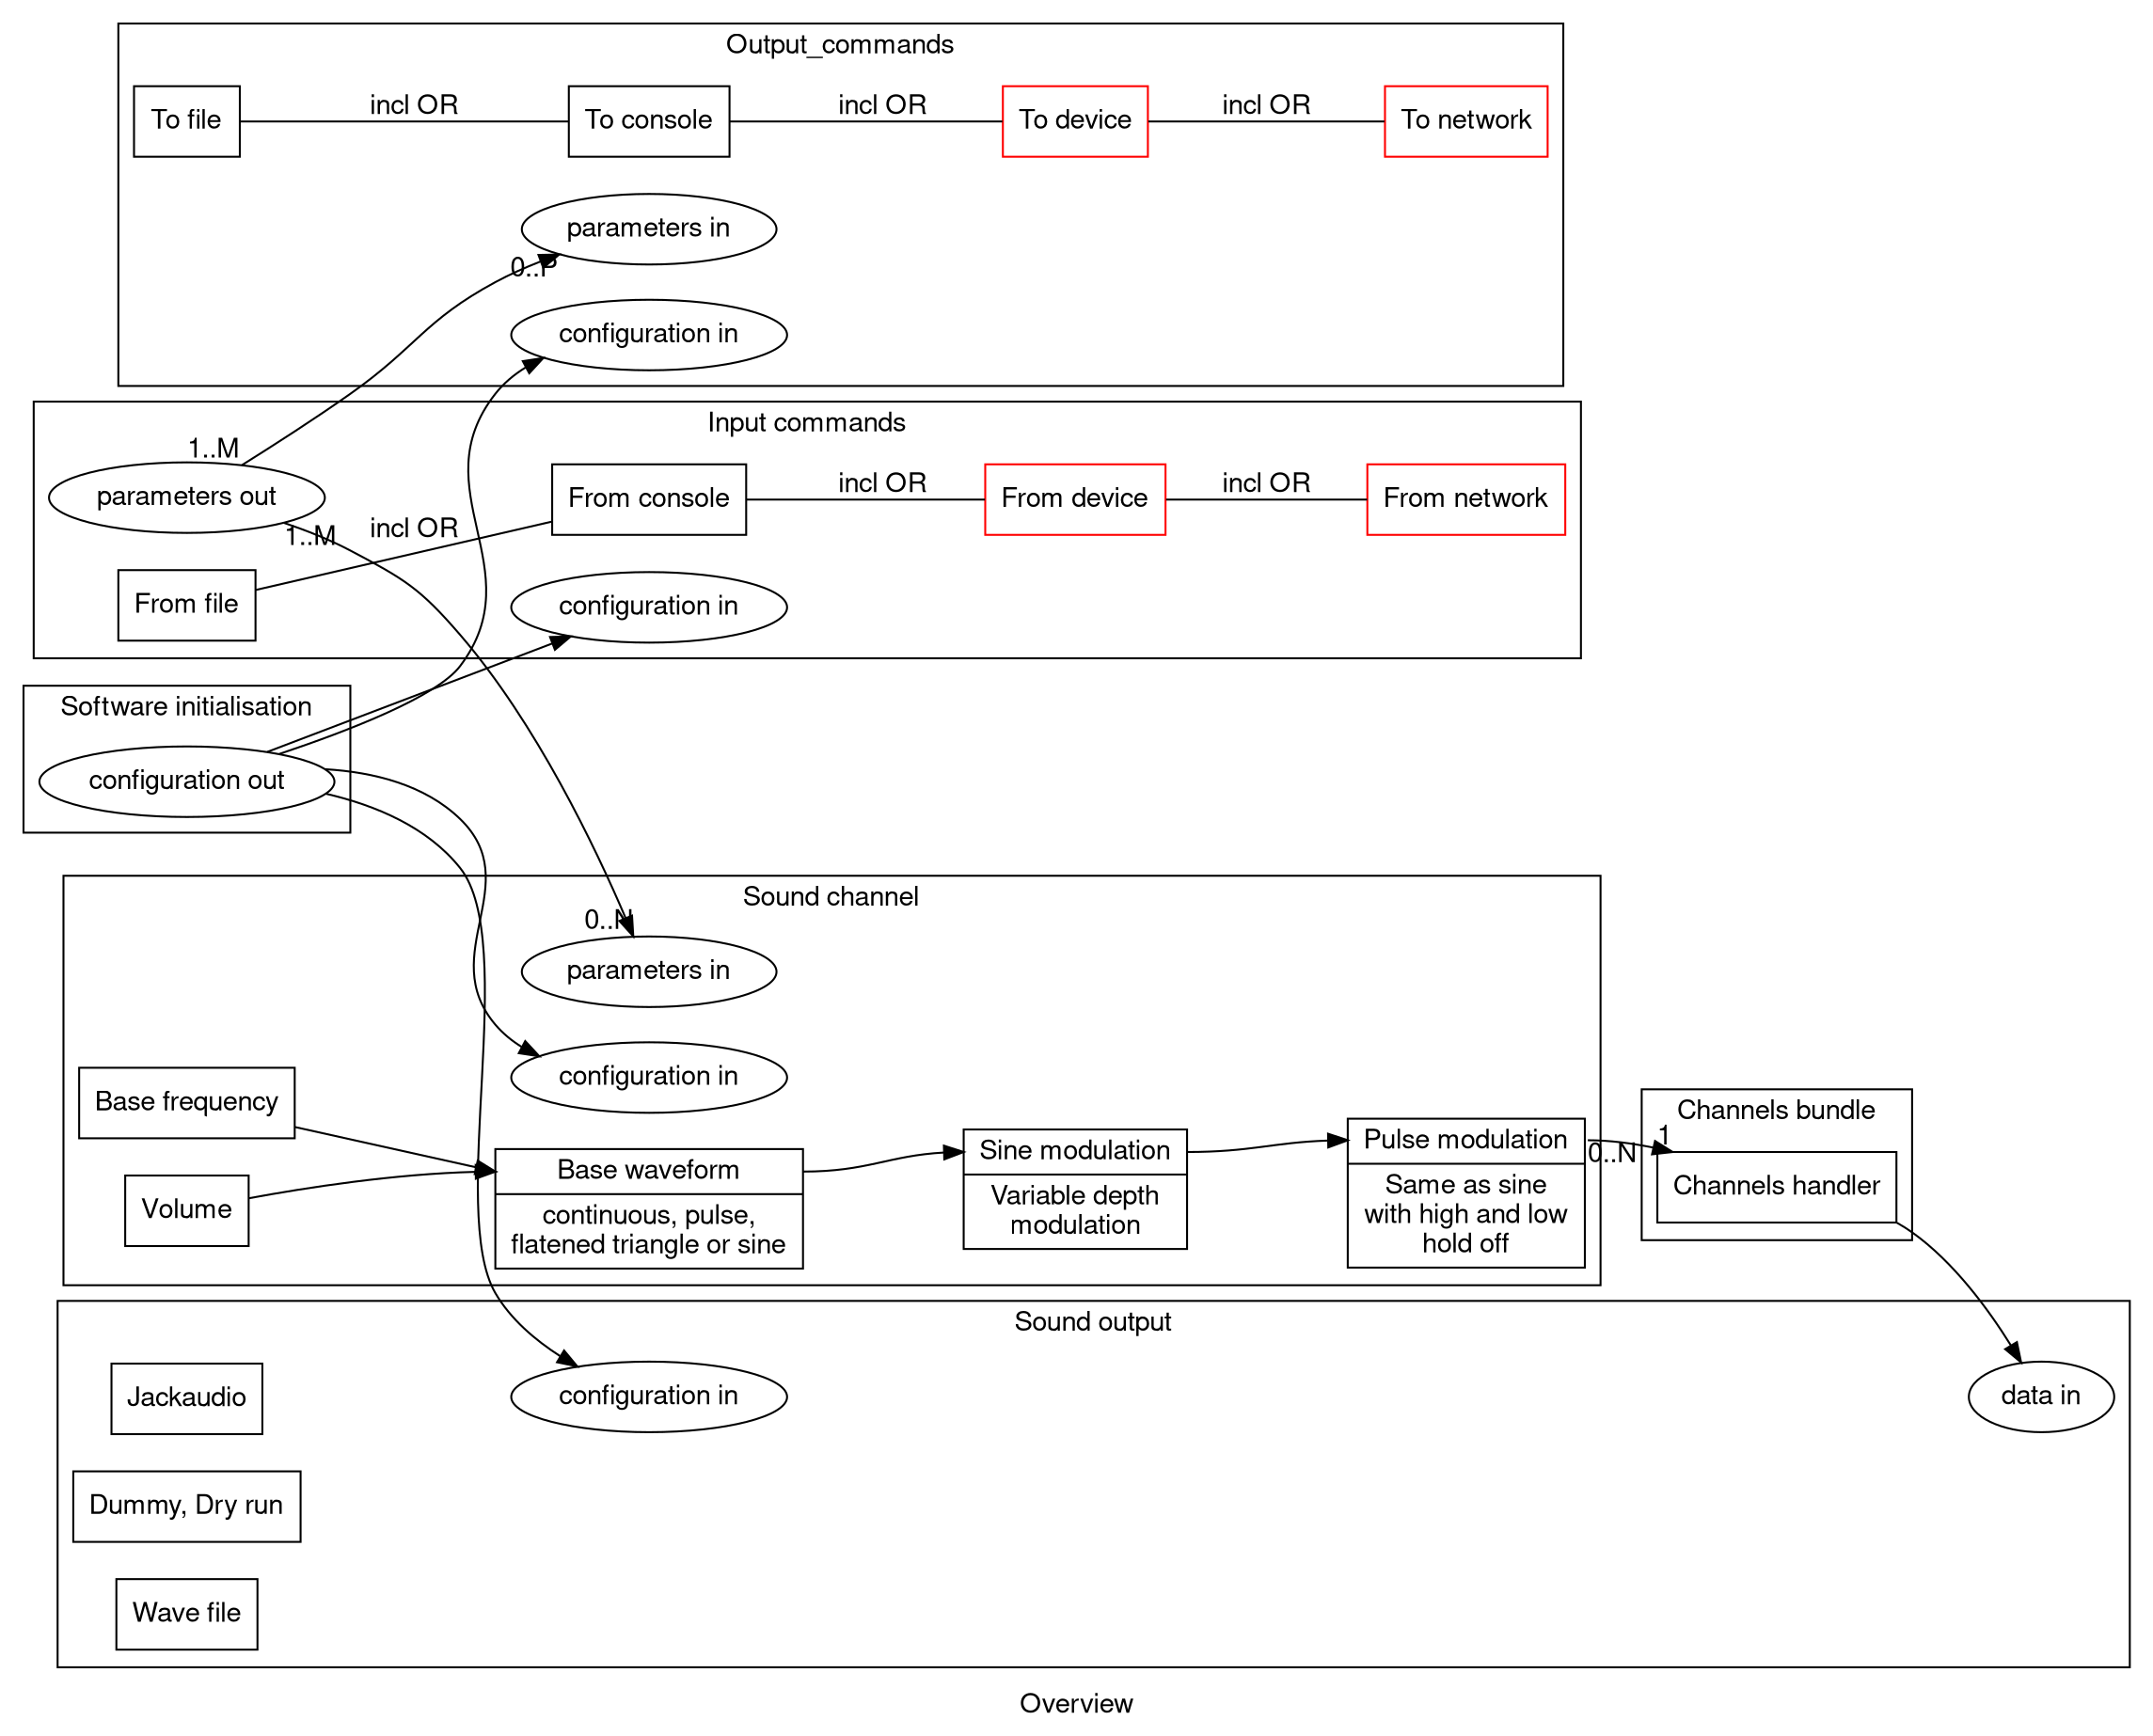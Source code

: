 digraph overview {
		newrank=true;
		comment=""
		comment="Sorry my lisp installation of graphviz is broken. I hope to fix the indentation ASAP"
		comment=""
		 fontname="Helvetica,Arial,sans-sherif"
		 node [fontname="Helvetica,Arial,sans-sherif"]
		 edge [fontname="Helvetica,Arial,sans-sherif"]
		 rankdir=LR;
		 node [shape=record]

		 label="Overview";
		 subgraph cluster_initialisation {
		 		  node [shape=record]
				  label="Software initialisation";
				  node [label="configuration out";shape=ellipse] "n_init_output";
		 }
		 subgraph cluster_input_commands {
		 		  node [shape=record]
				  label="Input commands";
				  subgraph n_input_cmd {
				  				  node [label="From file"] "n_input_cmd_file";
				  				  node [label="From console"] "n_input_cmd_stdio";
				  				  node [label="From device";color=red] "n_input_cmd_device";
				  				  node [label="From network";color=red] "n_input_cmd_net";
				  }
				  node [label="parameters out";shape=ellipse] "n_input_commands_output";
				  node [label="configuration in";shape=ellipse] "n_input_commands_config";
				  n_input_cmd_file -> n_input_cmd_stdio -> n_input_cmd_device -> n_input_cmd_net [label="incl OR";dir=none];
		 }
		 subgraph cluster_output_commands {
		 		  node [shape=record]
				  label="Output_commands";
				  subgraph n_output_cmd {
				  				  node [label="To file"] "n_output_cmd_file";
				  				  node [label="To console"] "n_output_cmd_stdio";
				  				  node [label="To device";color=red] "n_output_cmd_device";
				  				  node [label="To network";color=red] "n_output_cmd_net";
				  }
				  node [label="parameters in";shape=ellipse] "n_output_commands_params";
				  node [label="configuration in";shape=ellipse] "n_output_commands_config";
				  n_output_cmd_file -> n_output_cmd_stdio -> n_output_cmd_device -> n_output_cmd_net [label="incl OR";dir=none];
		 }
		 subgraph cluster_sound_gene_0 {
		 		  node [shape=record]
		 		  label="Sound channel";
		 		  node [label="<f0>Base frequency"] base_frequency;
		 		  node [label="<f0>Volume"] base_volume;
		 		  node [label="<f0>Base waveform|continuous, pulse,\nflatened triangle or sine"] base_waveform;
		 		  node [label="<f0>Sine modulation|Variable depth\nmodulation"] sine_modulation;
		 		  node [label="<f0>Pulse modulation|Same as sine\nwith high and low\nhold off"] pulse_modulation;
				  node [label="parameters in";shape=ellipse] "n_base_waveform_params";
				  "base_volume":f0 -> "base_waveform":f0;
				  "base_frequency":f0 -> "base_waveform":f0;
				  "base_waveform":f0 -> "sine_modulation":f0;
				  "sine_modulation":f0 -> "pulse_modulation":f0;
				  node [label="configuration in";shape=ellipse] "n_base_waveform_config";
		 }
		 subgraph cluster_sound_output {
		 		  node[shape=record]
		 		  label="Sound output";
  		 		  node [label="Jackaudio"] "n_output_jack";
  		 		  node [label="Dummy, Dry run"] "n_output_dummy";
  		 		  node [label="Wave file"] "n_output_wavefile";
				  node [label="data in";shape=ellipse] "n_output_data";
				  node [label="configuration in";shape=ellipse] "n_output_config";
		 }
		 subgraph cluster_bundle_channels {
				  node[shape=record]
				  node [label="Channels handler"] "n_bundle_run";
		 		  label="Channels bundle";
		 }
		 "n_init_output" -> "n_input_commands_config";
		 "n_init_output" -> "n_output_commands_config";
		 "n_init_output" -> "n_base_waveform_config";
		 "n_init_output" -> "n_output_config";
		 "n_input_commands_output" -> "n_output_commands_params" [headlabel="0..P";taillabel="1..M"];
		 "n_input_commands_output" -> "n_base_waveform_params" [headlabel="0..N";taillabel="1..M"];
		 "pulse_modulation":f0 -> n_bundle_run [headlabel="1";taillabel="0..N"];
		 n_bundle_run -> n_output_data;
}
